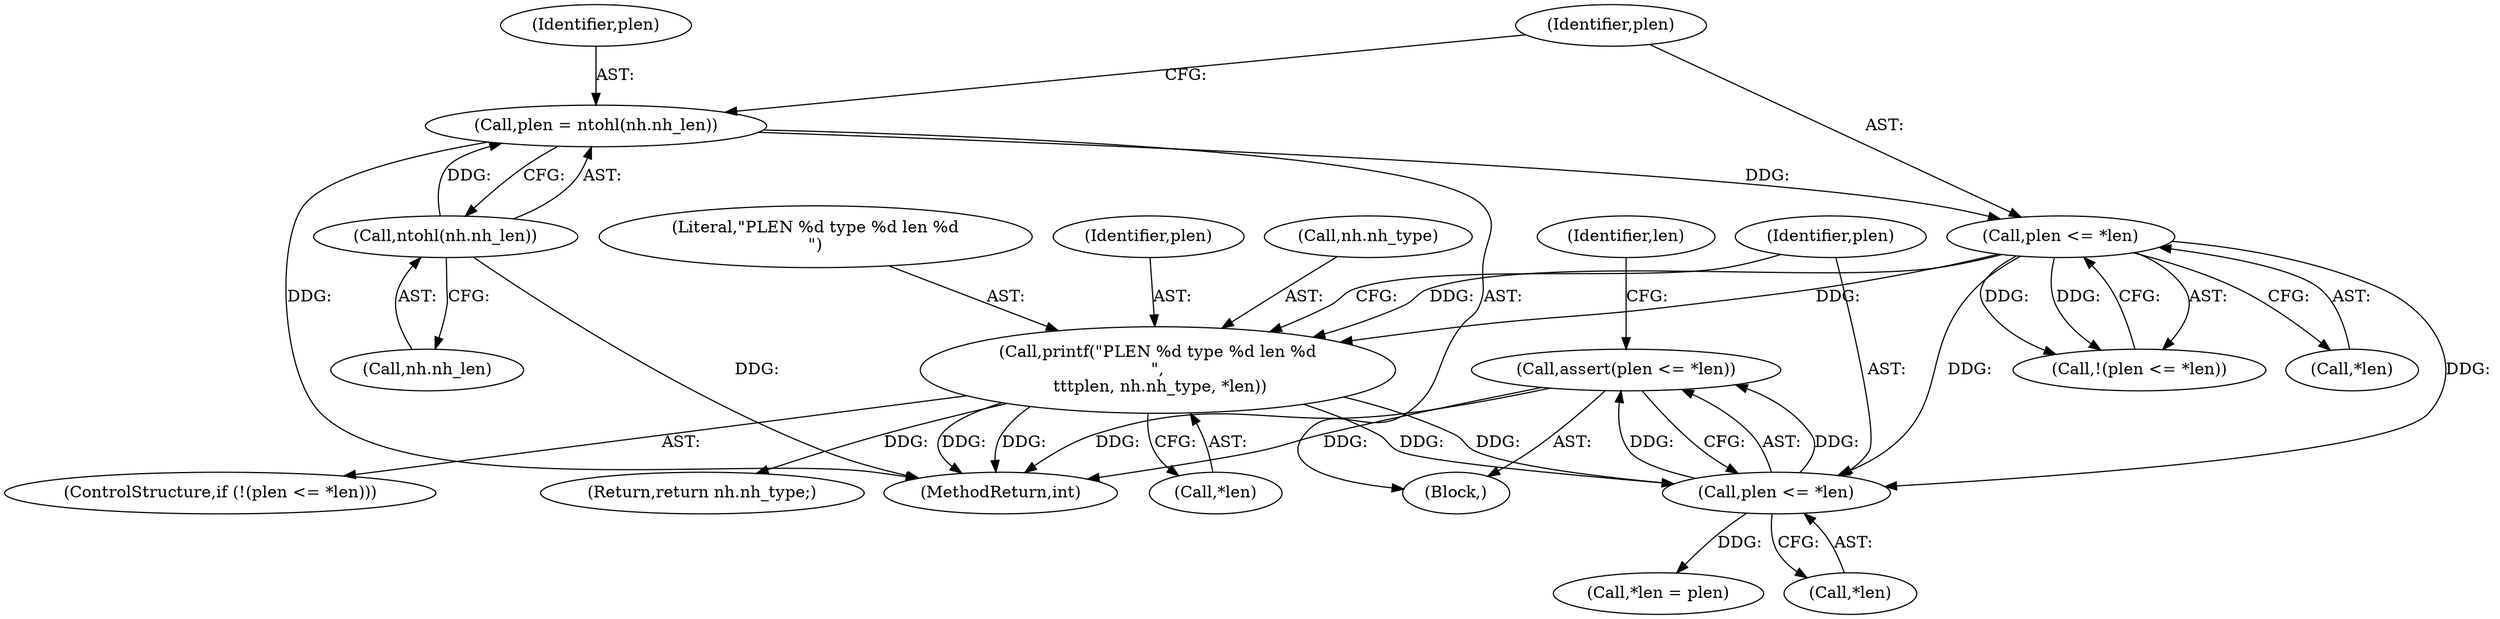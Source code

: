 digraph "1_aircrack-ng_88702a3ce4c28a973bf69023cd0312f412f6193e@API" {
"1000142" [label="(Call,assert(plen <= *len))"];
"1000143" [label="(Call,plen <= *len)"];
"1000134" [label="(Call,printf(\"PLEN %d type %d len %d\n\",\n \t\t\tplen, nh.nh_type, *len))"];
"1000130" [label="(Call,plen <= *len)"];
"1000122" [label="(Call,plen = ntohl(nh.nh_len))"];
"1000124" [label="(Call,ntohl(nh.nh_len))"];
"1000140" [label="(Call,*len)"];
"1000122" [label="(Call,plen = ntohl(nh.nh_len))"];
"1000144" [label="(Identifier,plen)"];
"1000125" [label="(Call,nh.nh_len)"];
"1000147" [label="(Call,*len = plen)"];
"1000128" [label="(ControlStructure,if (!(plen <= *len)))"];
"1000171" [label="(MethodReturn,int)"];
"1000136" [label="(Identifier,plen)"];
"1000131" [label="(Identifier,plen)"];
"1000137" [label="(Call,nh.nh_type)"];
"1000167" [label="(Return,return nh.nh_type;)"];
"1000149" [label="(Identifier,len)"];
"1000129" [label="(Call,!(plen <= *len))"];
"1000143" [label="(Call,plen <= *len)"];
"1000142" [label="(Call,assert(plen <= *len))"];
"1000105" [label="(Block,)"];
"1000130" [label="(Call,plen <= *len)"];
"1000123" [label="(Identifier,plen)"];
"1000135" [label="(Literal,\"PLEN %d type %d len %d\n\")"];
"1000134" [label="(Call,printf(\"PLEN %d type %d len %d\n\",\n \t\t\tplen, nh.nh_type, *len))"];
"1000132" [label="(Call,*len)"];
"1000124" [label="(Call,ntohl(nh.nh_len))"];
"1000145" [label="(Call,*len)"];
"1000142" -> "1000105"  [label="AST: "];
"1000142" -> "1000143"  [label="CFG: "];
"1000143" -> "1000142"  [label="AST: "];
"1000149" -> "1000142"  [label="CFG: "];
"1000142" -> "1000171"  [label="DDG: "];
"1000142" -> "1000171"  [label="DDG: "];
"1000143" -> "1000142"  [label="DDG: "];
"1000143" -> "1000142"  [label="DDG: "];
"1000143" -> "1000145"  [label="CFG: "];
"1000144" -> "1000143"  [label="AST: "];
"1000145" -> "1000143"  [label="AST: "];
"1000134" -> "1000143"  [label="DDG: "];
"1000134" -> "1000143"  [label="DDG: "];
"1000130" -> "1000143"  [label="DDG: "];
"1000130" -> "1000143"  [label="DDG: "];
"1000143" -> "1000147"  [label="DDG: "];
"1000134" -> "1000128"  [label="AST: "];
"1000134" -> "1000140"  [label="CFG: "];
"1000135" -> "1000134"  [label="AST: "];
"1000136" -> "1000134"  [label="AST: "];
"1000137" -> "1000134"  [label="AST: "];
"1000140" -> "1000134"  [label="AST: "];
"1000144" -> "1000134"  [label="CFG: "];
"1000134" -> "1000171"  [label="DDG: "];
"1000134" -> "1000171"  [label="DDG: "];
"1000130" -> "1000134"  [label="DDG: "];
"1000130" -> "1000134"  [label="DDG: "];
"1000134" -> "1000167"  [label="DDG: "];
"1000130" -> "1000129"  [label="AST: "];
"1000130" -> "1000132"  [label="CFG: "];
"1000131" -> "1000130"  [label="AST: "];
"1000132" -> "1000130"  [label="AST: "];
"1000129" -> "1000130"  [label="CFG: "];
"1000130" -> "1000129"  [label="DDG: "];
"1000130" -> "1000129"  [label="DDG: "];
"1000122" -> "1000130"  [label="DDG: "];
"1000122" -> "1000105"  [label="AST: "];
"1000122" -> "1000124"  [label="CFG: "];
"1000123" -> "1000122"  [label="AST: "];
"1000124" -> "1000122"  [label="AST: "];
"1000131" -> "1000122"  [label="CFG: "];
"1000122" -> "1000171"  [label="DDG: "];
"1000124" -> "1000122"  [label="DDG: "];
"1000124" -> "1000125"  [label="CFG: "];
"1000125" -> "1000124"  [label="AST: "];
"1000124" -> "1000171"  [label="DDG: "];
}
